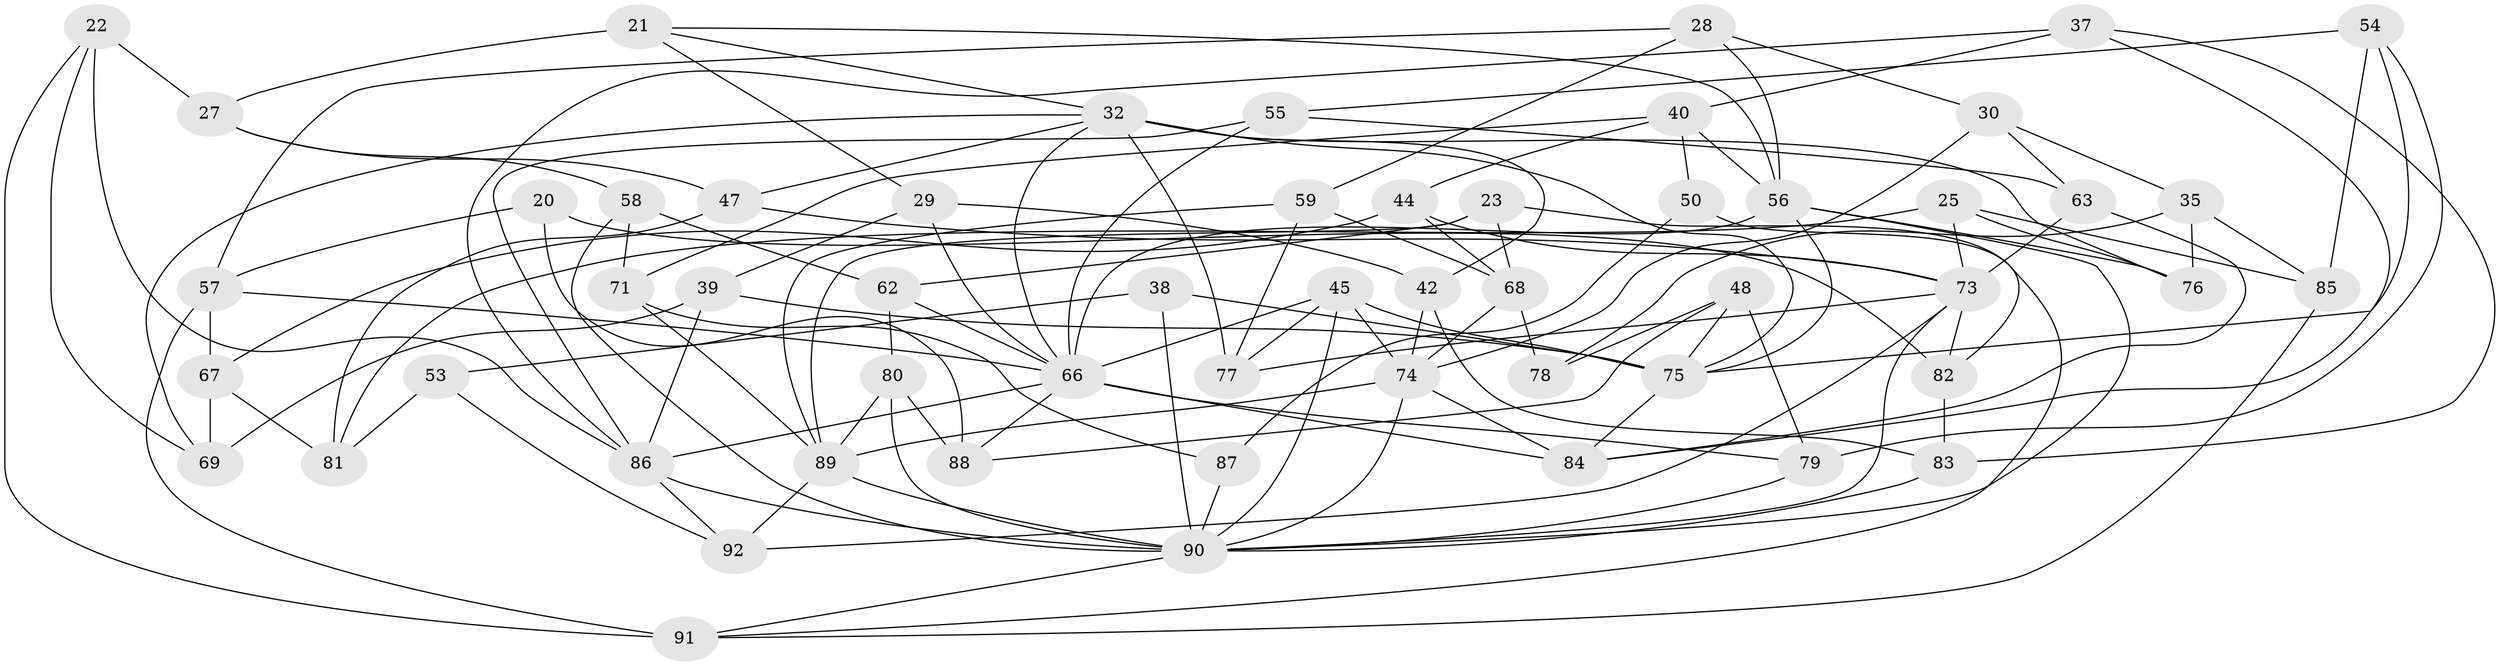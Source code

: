 // original degree distribution, {4: 1.0}
// Generated by graph-tools (version 1.1) at 2025/02/03/04/25 22:02:49]
// undirected, 55 vertices, 130 edges
graph export_dot {
graph [start="1"]
  node [color=gray90,style=filled];
  20;
  21;
  22;
  23;
  25;
  27;
  28;
  29;
  30;
  32 [super="+9+26"];
  35;
  37;
  38;
  39;
  40 [super="+34"];
  42;
  44;
  45 [super="+36"];
  47;
  48;
  50;
  53;
  54;
  55;
  56 [super="+14+15"];
  57 [super="+2"];
  58;
  59;
  62;
  63;
  66 [super="+13+65"];
  67;
  68 [super="+61"];
  69;
  71;
  73 [super="+17+60"];
  74 [super="+64"];
  75 [super="+10+43"];
  76;
  77;
  78;
  79;
  80 [super="+41"];
  81;
  82;
  83;
  84 [super="+18"];
  85;
  86 [super="+72+31"];
  87;
  88 [super="+11"];
  89 [super="+52"];
  90 [super="+19+49+70"];
  91 [super="+46"];
  92 [super="+3"];
  20 -- 82;
  20 -- 88 [weight=2];
  20 -- 57;
  21 -- 29;
  21 -- 27;
  21 -- 32;
  21 -- 56;
  22 -- 91;
  22 -- 69;
  22 -- 27;
  22 -- 86;
  23 -- 62;
  23 -- 68;
  23 -- 91;
  23 -- 89;
  25 -- 85;
  25 -- 76;
  25 -- 81;
  25 -- 73;
  27 -- 47;
  27 -- 58;
  28 -- 30;
  28 -- 56;
  28 -- 57;
  28 -- 59;
  29 -- 42;
  29 -- 39;
  29 -- 66;
  30 -- 35;
  30 -- 74;
  30 -- 63;
  32 -- 47;
  32 -- 77;
  32 -- 42;
  32 -- 69;
  32 -- 76;
  32 -- 75;
  32 -- 66;
  35 -- 78;
  35 -- 85;
  35 -- 76;
  37 -- 84;
  37 -- 40;
  37 -- 86;
  37 -- 83;
  38 -- 53;
  38 -- 75;
  38 -- 90 [weight=2];
  39 -- 69;
  39 -- 86;
  39 -- 75;
  40 -- 44;
  40 -- 50 [weight=2];
  40 -- 71;
  40 -- 56;
  42 -- 83;
  42 -- 74;
  44 -- 67;
  44 -- 68;
  44 -- 73;
  45 -- 77;
  45 -- 75;
  45 -- 90 [weight=2];
  45 -- 66;
  45 -- 74;
  47 -- 73;
  47 -- 81;
  48 -- 75;
  48 -- 78;
  48 -- 88;
  48 -- 79;
  50 -- 87;
  50 -- 82;
  53 -- 81;
  53 -- 92 [weight=2];
  54 -- 55;
  54 -- 85;
  54 -- 79;
  54 -- 75;
  55 -- 63;
  55 -- 86;
  55 -- 66;
  56 -- 75;
  56 -- 76;
  56 -- 66;
  56 -- 90 [weight=2];
  57 -- 91 [weight=2];
  57 -- 67;
  57 -- 66;
  58 -- 71;
  58 -- 62;
  58 -- 90;
  59 -- 77;
  59 -- 68;
  59 -- 89;
  62 -- 80;
  62 -- 66;
  63 -- 73;
  63 -- 84;
  66 -- 84 [weight=2];
  66 -- 79;
  66 -- 88;
  66 -- 86;
  67 -- 81;
  67 -- 69;
  68 -- 74;
  68 -- 78 [weight=2];
  71 -- 87;
  71 -- 89;
  73 -- 82;
  73 -- 77;
  73 -- 92;
  73 -- 90;
  74 -- 89 [weight=2];
  74 -- 84;
  74 -- 90;
  75 -- 84;
  79 -- 90;
  80 -- 88 [weight=2];
  80 -- 89 [weight=2];
  80 -- 90;
  82 -- 83;
  83 -- 90;
  85 -- 91;
  86 -- 90 [weight=4];
  86 -- 92;
  87 -- 90 [weight=2];
  89 -- 92 [weight=2];
  89 -- 90;
  90 -- 91;
}
